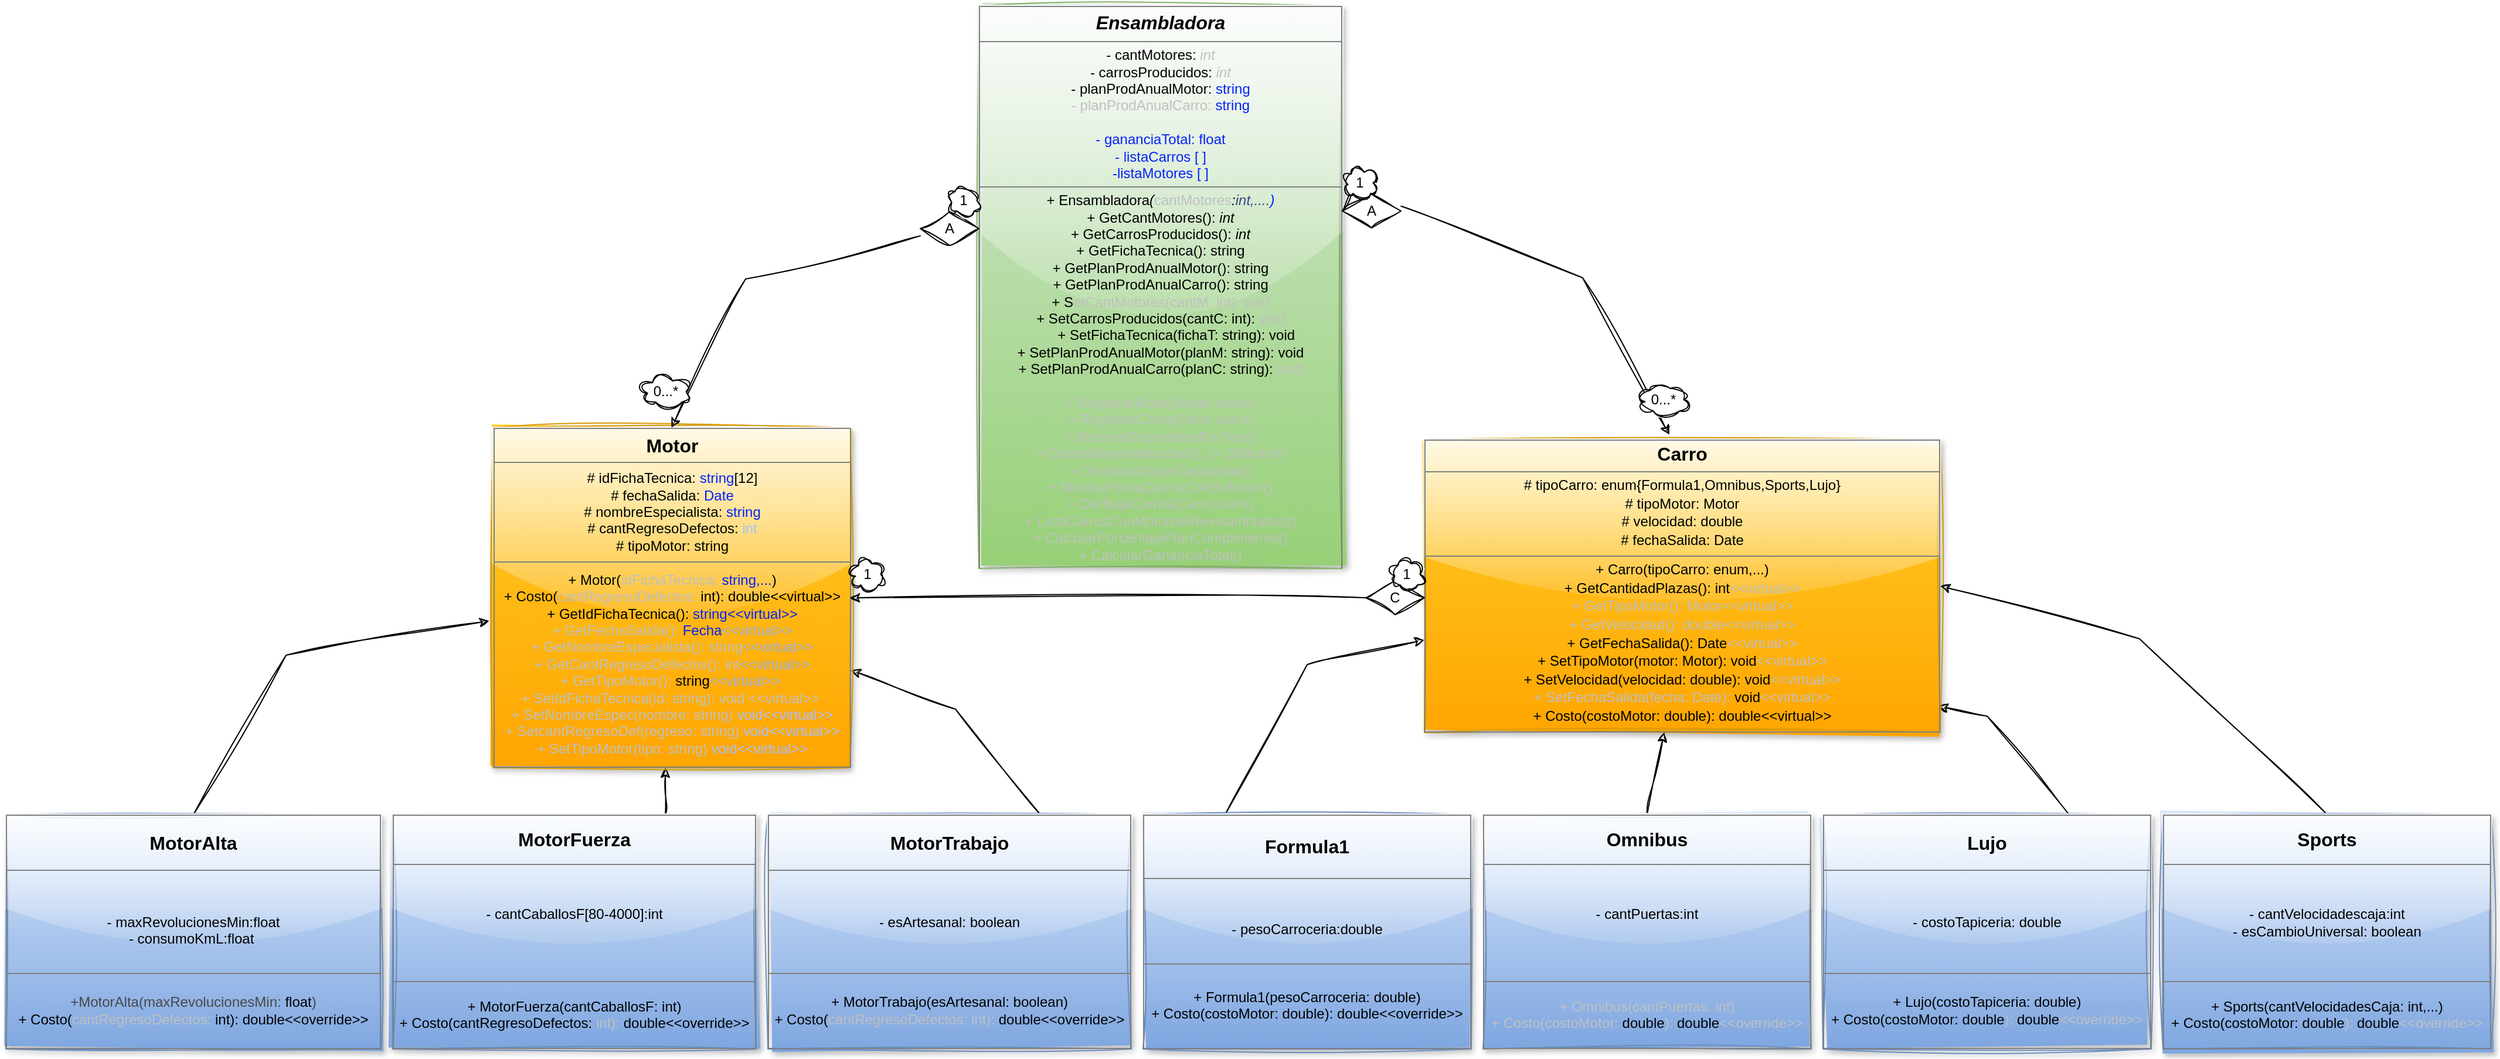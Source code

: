 <mxfile>
    <diagram id="loKGn3BAjzysxVO12f3Z" name="Page-1">
        <mxGraphModel dx="2218" dy="1161" grid="0" gridSize="10" guides="1" tooltips="1" connect="1" arrows="1" fold="1" page="0" pageScale="1" pageWidth="850" pageHeight="1100" background="none" math="0" shadow="0">
            <root>
                <mxCell id="0"/>
                <mxCell id="1" parent="0"/>
                <mxCell id="2" value="&lt;table border=&quot;1&quot; width=&quot;100%&quot; height=&quot;100%&quot; cellpadding=&quot;4&quot; style=&quot;width:100%;height:100%;border-collapse:collapse;&quot;&gt;&lt;tbody&gt;&lt;tr&gt;&lt;th style=&quot;line-height: 160%;&quot; align=&quot;center&quot;&gt;&lt;i style=&quot;&quot;&gt;&lt;font style=&quot;font-size: 16px;&quot;&gt;Ensambladora&lt;/font&gt;&lt;/i&gt;&lt;/th&gt;&lt;/tr&gt;&lt;tr&gt;&lt;td align=&quot;center&quot;&gt;- cantMotores:&amp;nbsp;&lt;i&gt;&lt;font style=&quot;color: light-dark(rgb(192, 192, 192), rgb(167, 191, 255));&quot;&gt;int&lt;/font&gt;&lt;/i&gt;&lt;br&gt;- carrosProducidos:&amp;nbsp;&lt;i&gt;&lt;font style=&quot;color: light-dark(rgb(192, 192, 192), rgb(167, 191, 255));&quot;&gt;int&lt;/font&gt;&lt;/i&gt;&lt;br&gt;- planProdAnualMotor:&amp;nbsp;&lt;span style=&quot;color: rgb(6, 34, 255);&quot;&gt;string&lt;/span&gt;&lt;br&gt;&lt;font style=&quot;color: light-dark(rgb(192, 192, 192), rgb(255, 255, 255));&quot;&gt;- &lt;/font&gt;&lt;font style=&quot;color: light-dark(rgb(192, 192, 192), rgb(192, 192, 192));&quot;&gt;planProdAnualCarro&lt;/font&gt;&lt;font style=&quot;color: light-dark(rgb(192, 192, 192), rgb(192, 192, 192));&quot;&gt;:&amp;nbsp;&lt;/font&gt;&lt;span style=&quot;color: rgb(6, 34, 255);&quot;&gt;string&lt;br&gt;&lt;br&gt;- &lt;/span&gt;&lt;span style=&quot;color: rgb(6, 34, 255);&quot;&gt;&lt;font style=&quot;color: light-dark(rgb(6, 34, 255), rgb(192, 192, 192));&quot;&gt;gananciaTotal&lt;/font&gt;&lt;/span&gt;&lt;span style=&quot;color: rgb(6, 34, 255);&quot;&gt;: float&lt;br&gt;- &lt;/span&gt;&lt;span style=&quot;color: rgb(6, 34, 255);&quot;&gt;&lt;font style=&quot;color: light-dark(rgb(6, 34, 255), rgb(192, 192, 192));&quot;&gt;listaCarros &lt;/font&gt;&lt;/span&gt;&lt;span style=&quot;color: rgb(6, 34, 255);&quot;&gt;[ ]&lt;br&gt;-&lt;/span&gt;&lt;span style=&quot;color: rgb(6, 34, 255);&quot;&gt;&lt;font style=&quot;color: light-dark(rgb(6, 34, 255), rgb(192, 192, 192));&quot;&gt;listaMotores &lt;/font&gt;&lt;/span&gt;&lt;span style=&quot;color: rgb(6, 34, 255);&quot;&gt;[ ]&lt;/span&gt;&lt;/td&gt;&lt;/tr&gt;&lt;tr&gt;&lt;td align=&quot;center&quot;&gt;+ Ensambladora&lt;i style=&quot;&quot;&gt;(&lt;/i&gt;&lt;font style=&quot;color: light-dark(rgb(192, 192, 192), rgb(192, 192, 192));&quot;&gt;cantMotores&lt;/font&gt;&lt;i style=&quot;&quot;&gt;&lt;font style=&quot;&quot;&gt;&lt;font&gt;:&lt;/font&gt;&lt;span style=&quot;color: rgb(53, 74, 129);&quot;&gt;int,&lt;/span&gt;&lt;span style=&quot;color: rgb(53, 74, 129);&quot;&gt;&lt;font&gt;....&lt;/font&gt;&lt;/span&gt;&lt;/font&gt;&lt;/i&gt;&lt;span style=&quot;color: rgb(167, 191, 255);&quot;&gt;&lt;span style=&quot;color: rgb(167, 191, 255);&quot;&gt;&lt;span style=&quot;color: rgb(6, 34, 255);&quot;&gt;&lt;i style=&quot;&quot;&gt;&lt;font&gt;)&lt;br&gt;&lt;/font&gt;&lt;/i&gt;&lt;/span&gt;&lt;/span&gt;&lt;/span&gt;&lt;font&gt;+ GetCantMotores(): &lt;i&gt;&lt;font style=&quot;color: light-dark(rgb(0, 0, 0), rgb(157, 175, 223));&quot;&gt;int&lt;/font&gt;&lt;/i&gt;&lt;font style=&quot;&quot;&gt;&lt;br&gt;&lt;font style=&quot;&quot;&gt;&lt;font style=&quot;color: light-dark(rgb(0, 0, 0), rgb(192, 192, 192));&quot;&gt;+ GetCarrosProducidos():&lt;/font&gt;&lt;span style=&quot;color: light-dark(rgb(0, 0, 0), rgb(255, 255, 255));&quot;&gt;&amp;nbsp;&lt;/span&gt;&lt;i style=&quot;&quot;&gt;&lt;font style=&quot;color: light-dark(rgb(0, 0, 0), rgb(157, 175, 223));&quot;&gt;int&lt;/font&gt;&lt;/i&gt;&lt;span style=&quot;color: light-dark(rgb(0, 0, 0), rgb(255, 255, 255));&quot;&gt;&lt;br&gt;&lt;/span&gt;&lt;font style=&quot;color: light-dark(rgb(0, 0, 0), rgb(192, 192, 192));&quot;&gt;+ GetFichaTecnica(): &lt;/font&gt;&lt;font style=&quot;color: light-dark(rgb(0, 0, 0), rgb(157, 175, 223));&quot;&gt;string&lt;/font&gt;&lt;br&gt;&lt;font style=&quot;color: light-dark(rgb(0, 0, 0), rgb(192, 192, 192));&quot;&gt;+ GetPlanProdAnualMotor():&lt;/font&gt;&lt;span style=&quot;color: light-dark(rgb(0, 0, 0), rgb(255, 255, 255));&quot;&gt; &lt;/span&gt;&lt;font style=&quot;color: light-dark(rgb(0, 0, 0), rgb(157, 175, 223));&quot;&gt;string&lt;/font&gt;&lt;br&gt;&lt;font style=&quot;color: light-dark(rgb(0, 0, 0), rgb(192, 192, 192));&quot;&gt;+&amp;nbsp;GetPlanProdAnualCarro():&lt;/font&gt;&lt;span style=&quot;color: light-dark(rgb(0, 0, 0), rgb(255, 255, 255));&quot;&gt; &lt;/span&gt;&lt;font style=&quot;color: light-dark(rgb(0, 0, 0), rgb(157, 175, 223));&quot;&gt;string&lt;/font&gt;&lt;br&gt;&lt;/font&gt;&lt;/font&gt;&lt;/font&gt;&lt;font&gt;&lt;font style=&quot;&quot;&gt;+ &lt;/font&gt;&lt;font style=&quot;&quot;&gt;&lt;font style=&quot;&quot;&gt;S&lt;font style=&quot;color: light-dark(rgb(192, 192, 192), rgb(192, 192, 192));&quot;&gt;etCantMotores(cantM: &lt;/font&gt;&lt;font style=&quot;color: light-dark(rgb(192, 192, 192), rgb(167, 191, 255));&quot;&gt;int&lt;/font&gt;&lt;font style=&quot;color: light-dark(rgb(192, 192, 192), rgb(192, 192, 192));&quot;&gt;): &lt;/font&gt;&lt;font style=&quot;color: light-dark(rgb(192, 192, 192), rgb(157, 175, 223));&quot;&gt;void&lt;/font&gt;&lt;br&gt;&lt;font style=&quot;color: light-dark(rgb(0, 0, 0), rgb(192, 192, 192));&quot;&gt;+ S&lt;/font&gt;&lt;font style=&quot;&quot;&gt;&lt;font style=&quot;color: light-dark(rgb(0, 0, 0), rgb(192, 192, 192));&quot;&gt;etCarrosProducidos(cantC: &lt;/font&gt;&lt;font style=&quot;color: light-dark(rgb(0, 0, 0), rgb(167, 191, 255));&quot;&gt;int&lt;/font&gt;&lt;font style=&quot;color: light-dark(rgb(0, 0, 0), rgb(192, 192, 192));&quot;&gt;):&lt;/font&gt;&lt;font style=&quot;color: light-dark(rgb(192, 192, 192), rgb(157, 175, 223));&quot;&gt; void&lt;/font&gt;&lt;/font&gt;&lt;br&gt;&lt;span style=&quot;color: rgb(192, 192, 192);&quot;&gt;&amp;nbsp; &amp;nbsp; &amp;nbsp; &amp;nbsp;&lt;/span&gt;&lt;font style=&quot;&quot;&gt;&lt;span style=&quot;color: light-dark(rgb(0, 0, 0), rgb(192, 192, 192));&quot;&gt; &lt;/span&gt;&lt;font style=&quot;&quot;&gt;&lt;font style=&quot;color: light-dark(rgb(0, 0, 0), rgb(192, 192, 192));&quot;&gt;+ S&lt;/font&gt;&lt;font style=&quot;color: light-dark(rgb(0, 0, 0), rgb(192, 192, 192));&quot;&gt;etFichaTecnica(fichaT: &lt;/font&gt;&lt;font style=&quot;color: light-dark(rgb(0, 0, 0), rgb(167, 191, 255));&quot;&gt;string&lt;/font&gt;&lt;font style=&quot;color: light-dark(rgb(0, 0, 0), rgb(192, 192, 192));&quot;&gt;):&lt;/font&gt;&lt;/font&gt;&lt;font style=&quot;color: light-dark(rgb(0, 0, 0), rgb(157, 175, 223));&quot;&gt; void&lt;/font&gt;&lt;br&gt;&lt;span style=&quot;color: light-dark(rgb(0, 0, 0), rgb(192, 192, 192));&quot;&gt;+ S&lt;/span&gt;&lt;span style=&quot;color: light-dark(rgb(0, 0, 0), rgb(192, 192, 192));&quot;&gt;etPlanProdAnualMotor(planM: &lt;/span&gt;&lt;font style=&quot;color: light-dark(rgb(0, 0, 0), rgb(167, 191, 255));&quot;&gt;string&lt;/font&gt;&lt;span style=&quot;color: light-dark(rgb(0, 0, 0), rgb(192, 192, 192));&quot;&gt;): &lt;/span&gt;&lt;font style=&quot;color: light-dark(rgb(0, 0, 0), rgb(157, 175, 223));&quot;&gt;void&lt;/font&gt;&lt;br&gt;&lt;font style=&quot;color: light-dark(rgb(0, 0, 0), rgb(192, 192, 192));&quot;&gt;+ S&lt;/font&gt;&lt;/font&gt;&lt;/font&gt;&lt;font style=&quot;&quot;&gt;&lt;font style=&quot;color: light-dark(rgb(0, 0, 0), rgb(192, 192, 192));&quot;&gt;etPlanProdAnualCarro(planC: &lt;/font&gt;&lt;font style=&quot;color: light-dark(rgb(0, 0, 0), rgb(167, 191, 255));&quot;&gt;string&lt;/font&gt;&lt;font style=&quot;color: light-dark(rgb(0, 0, 0), rgb(192, 192, 192));&quot;&gt;):&lt;/font&gt;&lt;font style=&quot;color: light-dark(rgb(192, 192, 192), rgb(157, 175, 223));&quot;&gt; void&lt;br&gt;&lt;/font&gt;&lt;/font&gt;&lt;/font&gt;&lt;/font&gt;&lt;font style=&quot;color: light-dark(rgb(192, 192, 192), rgb(192, 192, 192));&quot;&gt;&lt;br&gt;+ RegistrarMotor(&lt;/font&gt;&lt;font style=&quot;color: light-dark(rgb(192, 192, 192), rgb(167, 191, 255));&quot;&gt;Motor &lt;/font&gt;&lt;font style=&quot;color: light-dark(rgb(192, 192, 192), rgb(192, 192, 192));&quot;&gt;motor)&lt;br&gt;+ RegistrarCarro(&lt;/font&gt;&lt;font style=&quot;color: light-dark(rgb(192, 192, 192), rgb(167, 191, 255));&quot;&gt;Carro &lt;/font&gt;&lt;font style=&quot;color: light-dark(rgb(192, 192, 192), rgb(192, 192, 192));&quot;&gt;carro)&lt;br&gt;+ MotoresDisponiblesPorTipo()&lt;br&gt;+ CarrosMayorVelocidad(); (&amp;gt; 150Km/h)&lt;br&gt;+ OmnibusMayorCapacidad()&lt;br&gt;+ MostrarFichaCarrosConSuMotor()&lt;br&gt;+ DarBajaCarros(&lt;/font&gt;&lt;font style=&quot;color: light-dark(rgb(192, 192, 192), rgb(167, 191, 255));&quot;&gt;Carro &lt;/font&gt;&lt;font style=&quot;color: light-dark(rgb(192, 192, 192), rgb(192, 192, 192));&quot;&gt;carro)&lt;br&gt;+ ListaCarrosConMotoresReensamblados()&lt;br&gt;+ CalcularPorcentajePlanCumplimiento()&lt;br&gt;+ CalcularGananciaTotal()&lt;br&gt;+&lt;/font&gt;&lt;/td&gt;&lt;/tr&gt;&lt;/tbody&gt;&lt;/table&gt;" style="text;html=1;whiteSpace=wrap;overflow=fill;rounded=0;arcSize=2;shadow=1;glass=1;fillColor=#d5e8d4;strokeColor=#82b366;gradientColor=#97d077;textShadow=0;labelBackgroundColor=none;labelBorderColor=none;sketch=1;curveFitting=1;jiggle=2;" parent="1" vertex="1">
                    <mxGeometry x="690" y="-130" width="310" height="480" as="geometry"/>
                </mxCell>
                <mxCell id="12" style="edgeStyle=none;rounded=0;html=1;exitX=0.5;exitY=0;exitDx=0;exitDy=0;sketch=1;curveFitting=1;jiggle=2;entryX=-0.01;entryY=0.568;entryDx=0;entryDy=0;entryPerimeter=0;" parent="1" source="6" target="18" edge="1">
                    <mxGeometry relative="1" as="geometry">
                        <mxPoint x="320" y="470" as="sourcePoint"/>
                        <Array as="points">
                            <mxPoint x="99" y="424"/>
                        </Array>
                        <mxPoint x="270" y="357" as="targetPoint"/>
                    </mxGeometry>
                </mxCell>
                <mxCell id="13" value="" style="edgeStyle=none;rounded=0;html=1;sketch=1;curveFitting=1;jiggle=2;exitX=0.75;exitY=0;exitDx=0;exitDy=0;entryX=0.483;entryY=1;entryDx=0;entryDy=0;entryPerimeter=0;" parent="1" source="10" target="18" edge="1">
                    <mxGeometry relative="1" as="geometry">
                        <mxPoint x="433" y="520" as="sourcePoint"/>
                        <mxPoint x="417" y="528" as="targetPoint"/>
                    </mxGeometry>
                </mxCell>
                <mxCell id="15" style="edgeStyle=none;rounded=0;html=1;exitX=0.75;exitY=0;exitDx=0;exitDy=0;sketch=1;curveFitting=1;jiggle=2;entryX=1.003;entryY=0.713;entryDx=0;entryDy=0;entryPerimeter=0;" parent="1" source="11" target="18" edge="1">
                    <mxGeometry relative="1" as="geometry">
                        <mxPoint x="540" y="470" as="sourcePoint"/>
                        <mxPoint x="670" y="560" as="targetPoint"/>
                        <Array as="points">
                            <mxPoint x="670" y="470"/>
                        </Array>
                    </mxGeometry>
                </mxCell>
                <mxCell id="6" value="&lt;table border=&quot;1&quot; width=&quot;100%&quot; height=&quot;100%&quot; cellpadding=&quot;4&quot; style=&quot;width:100%;height:100%;border-collapse:collapse;&quot;&gt;&lt;tbody&gt;&lt;tr&gt;&lt;th align=&quot;center&quot;&gt;&lt;font style=&quot;font-size: 16px;&quot;&gt;MotorAlta&lt;/font&gt;&lt;/th&gt;&lt;/tr&gt;&lt;tr&gt;&lt;td align=&quot;center&quot;&gt;&lt;br&gt;- maxRevolucionesMin:&lt;font style=&quot;color: light-dark(rgb(0, 0, 0), rgb(167, 191, 255));&quot;&gt;float&lt;/font&gt;&lt;br&gt;- consumoKmL:&lt;font style=&quot;color: light-dark(rgb(0, 0, 0), rgb(167, 191, 255));&quot;&gt;float&amp;nbsp;&lt;/font&gt;&lt;/td&gt;&lt;/tr&gt;&lt;tr&gt;&lt;td align=&quot;center&quot;&gt;&lt;font color=&quot;#484848&quot;&gt;+MotorAlta(maxRevolucionesMin: &lt;/font&gt;&lt;font style=&quot;color: light-dark(rgb(0, 0, 0), rgb(167, 191, 255));&quot;&gt;float&lt;/font&gt;&lt;font color=&quot;#484848&quot;&gt;)&lt;br&gt;&lt;/font&gt;&lt;span&gt;&lt;font style=&quot;color: light-dark(rgb(0, 0, 0), rgb(192, 192, 192));&quot;&gt;+ Costo(&lt;/font&gt;&lt;/span&gt;&lt;font style=&quot;&quot;&gt;&lt;font style=&quot;&quot;&gt;&lt;span&gt;&lt;font style=&quot;color: light-dark(rgb(192, 192, 192), rgb(192, 192, 192));&quot;&gt;cantRegresoDefectos:&lt;/font&gt;&lt;/span&gt;&lt;span style=&quot;color: rgb(192, 192, 192);&quot;&gt;&amp;nbsp;&lt;/span&gt;&lt;/font&gt;&lt;font style=&quot;color: light-dark(rgb(0, 0, 0), rgb(167, 191, 255));&quot;&gt;&lt;span&gt;&lt;font style=&quot;&quot;&gt;in&lt;/font&gt;&lt;/span&gt;&lt;font style=&quot;&quot;&gt;t&lt;/font&gt;&lt;/font&gt;):&lt;/font&gt;&lt;font style=&quot;color: light-dark(rgb(0, 0, 0), rgb(167, 191, 255));&quot;&gt;&amp;nbsp;double&amp;lt;&amp;lt;override&amp;gt;&amp;gt;&lt;/font&gt;&lt;font color=&quot;#484848&quot;&gt;&lt;/font&gt;&lt;/td&gt;&lt;/tr&gt;&lt;/tbody&gt;&lt;/table&gt;" style="text;html=1;whiteSpace=wrap;overflow=fill;rounded=0;arcSize=0;shadow=1;glass=1;sketch=1;curveFitting=1;jiggle=2;fillColor=#dae8fc;gradientColor=#7ea6e0;strokeColor=#6c8ebf;" parent="1" vertex="1">
                    <mxGeometry x="-140" y="560" width="320" height="200" as="geometry"/>
                </mxCell>
                <mxCell id="10" value="&lt;table border=&quot;1&quot; width=&quot;100%&quot; height=&quot;100%&quot; cellpadding=&quot;4&quot; style=&quot;width:100%;height:100%;border-collapse:collapse;&quot;&gt;&lt;tbody&gt;&lt;tr&gt;&lt;th align=&quot;center&quot;&gt;&lt;font style=&quot;font-size: 16px;&quot;&gt;MotorFuerza&lt;/font&gt;&lt;/th&gt;&lt;/tr&gt;&lt;tr&gt;&lt;td align=&quot;center&quot;&gt;&lt;br&gt;- cantCaballosF[80-4000]:&lt;font style=&quot;color: light-dark(rgb(0, 0, 0), rgb(167, 191, 255));&quot;&gt;int&lt;/font&gt;&lt;br&gt;&lt;br&gt;&lt;br&gt;&lt;/td&gt;&lt;/tr&gt;&lt;tr&gt;&lt;td align=&quot;center&quot;&gt;+ MotorFuerza(cantCaballosF: int)&lt;br&gt;&lt;font&gt;&lt;span&gt;&lt;font style=&quot;color: light-dark(rgb(0, 0, 0), rgb(192, 192, 192));&quot;&gt;+ &lt;/font&gt;&lt;/span&gt;&lt;font style=&quot;&quot;&gt;&lt;span&gt;&lt;font style=&quot;color: light-dark(rgb(0, 0, 0), rgb(192, 192, 192));&quot;&gt;Costo(&lt;/font&gt;&lt;/span&gt;&lt;font&gt;&lt;span&gt;&lt;font style=&quot;color: light-dark(rgb(0, 0, 0), rgb(192, 192, 192));&quot;&gt;cantRegresoDefectos:&lt;/font&gt;&lt;/span&gt;&lt;span style=&quot;color: rgb(192, 192, 192);&quot;&gt;&amp;nbsp;&lt;/span&gt;&lt;span style=&quot;color: rgb(192, 192, 192);&quot;&gt;&lt;font style=&quot;color: light-dark(rgb(192, 192, 192), rgb(167, 191, 255));&quot;&gt;in&lt;/font&gt;&lt;/span&gt;&lt;font style=&quot;color: light-dark(rgb(192, 192, 192), rgb(167, 191, 255));&quot;&gt;&lt;font style=&quot;color: light-dark(rgb(192, 192, 192), rgb(167, 191, 255));&quot;&gt;t&lt;/font&gt;):&lt;/font&gt;&lt;/font&gt;&lt;/font&gt;&lt;/font&gt;&lt;span style=&quot;color: rgb(192, 192, 192);&quot;&gt;&amp;nbsp;&lt;/span&gt;&lt;font style=&quot;color: light-dark(rgb(0, 0, 0), rgb(167, 191, 255));&quot;&gt;double&amp;lt;&amp;lt;override&amp;gt;&amp;gt;&lt;/font&gt;&lt;/td&gt;&lt;/tr&gt;&lt;/tbody&gt;&lt;/table&gt;" style="text;html=1;whiteSpace=wrap;overflow=fill;rounded=0;arcSize=0;glass=1;shadow=1;sketch=1;curveFitting=1;jiggle=2;fillColor=#dae8fc;gradientColor=#7ea6e0;strokeColor=#6c8ebf;" parent="1" vertex="1">
                    <mxGeometry x="190" y="560" width="310" height="200" as="geometry"/>
                </mxCell>
                <mxCell id="11" value="&lt;table border=&quot;1&quot; width=&quot;100%&quot; height=&quot;100%&quot; cellpadding=&quot;4&quot; style=&quot;width:100%;height:100%;border-collapse:collapse;&quot;&gt;&lt;tbody&gt;&lt;tr&gt;&lt;th align=&quot;center&quot;&gt;&lt;font style=&quot;font-size: 16px;&quot;&gt;MotorTrabajo&lt;/font&gt;&lt;/th&gt;&lt;/tr&gt;&lt;tr&gt;&lt;td align=&quot;center&quot;&gt;&lt;br&gt;- esArtesanal: &lt;font style=&quot;color: light-dark(rgb(0, 0, 0), rgb(167, 191, 255));&quot;&gt;boolean&lt;/font&gt;&lt;br&gt;&lt;br&gt;&lt;/td&gt;&lt;/tr&gt;&lt;tr&gt;&lt;td align=&quot;center&quot;&gt;+ MotorTrabajo(esArtesanal: &lt;font style=&quot;color: light-dark(rgb(0, 0, 0), rgb(167, 191, 255));&quot;&gt;boolean&lt;/font&gt;)&lt;br&gt;&lt;font&gt;&lt;span&gt;&lt;font style=&quot;color: light-dark(rgb(0, 0, 0), rgb(192, 192, 192));&quot;&gt;+ Costo(&lt;/font&gt;&lt;/span&gt;&lt;font&gt;&lt;font style=&quot;&quot;&gt;&lt;span&gt;&lt;font style=&quot;color: light-dark(rgb(192, 192, 192), rgb(192, 192, 192));&quot;&gt;cantRegresoDefectos:&lt;/font&gt;&lt;/span&gt;&lt;span style=&quot;color: rgb(192, 192, 192);&quot;&gt;&amp;nbsp;&lt;/span&gt;&lt;/font&gt;&lt;span style=&quot;color: rgb(192, 192, 192);&quot;&gt;&lt;font style=&quot;color: light-dark(rgb(192, 192, 192), rgb(167, 191, 255));&quot;&gt;in&lt;/font&gt;&lt;/span&gt;&lt;font style=&quot;color: light-dark(rgb(192, 192, 192), rgb(167, 191, 255));&quot;&gt;&lt;font style=&quot;color: light-dark(rgb(192, 192, 192), rgb(167, 191, 255));&quot;&gt;t&lt;/font&gt;):&lt;/font&gt;&lt;/font&gt;&lt;/font&gt;&lt;span style=&quot;color: rgb(192, 192, 192);&quot;&gt;&amp;nbsp;&lt;/span&gt;&lt;font style=&quot;color: light-dark(rgb(0, 0, 0), rgb(167, 191, 255));&quot;&gt;double&amp;lt;&amp;lt;override&amp;gt;&amp;gt;&lt;/font&gt;&lt;/td&gt;&lt;/tr&gt;&lt;/tbody&gt;&lt;/table&gt;" style="text;html=1;whiteSpace=wrap;overflow=fill;rounded=0;arcSize=0;shadow=1;glass=1;sketch=1;curveFitting=1;jiggle=2;fillColor=#dae8fc;gradientColor=#7ea6e0;strokeColor=#6c8ebf;" parent="1" vertex="1">
                    <mxGeometry x="510" y="560" width="310" height="200" as="geometry"/>
                </mxCell>
                <mxCell id="18" value="&lt;table border=&quot;1&quot; width=&quot;100%&quot; height=&quot;100%&quot; cellpadding=&quot;4&quot; style=&quot;width:100%;height:100%;border-collapse:collapse;&quot;&gt;&lt;tbody&gt;&lt;tr&gt;&lt;th align=&quot;center&quot;&gt;&lt;font style=&quot;font-size: 16px;&quot;&gt;Motor&lt;/font&gt;&lt;/th&gt;&lt;/tr&gt;&lt;tr&gt;&lt;td align=&quot;center&quot;&gt;# idFichaTecnica:&amp;nbsp;&lt;span style=&quot;color: rgb(6, 34, 255);&quot;&gt;string&lt;/span&gt;[12]&lt;br&gt;# fechaSalida:&amp;nbsp;&lt;span style=&quot;color: rgb(6, 34, 255);&quot;&gt;Date&lt;/span&gt;&lt;br&gt;# nombreEspecialista:&amp;nbsp;&lt;span style=&quot;color: rgb(6, 34, 255);&quot;&gt;string&lt;/span&gt;&lt;br&gt;# cantRegresoDefectos:&amp;nbsp;&lt;span&gt;&lt;font style=&quot;color: light-dark(rgb(167, 191, 255), rgb(167, 191, 255));&quot;&gt;int&lt;br&gt;&lt;/font&gt;&lt;/span&gt;# tipoMotor: &lt;font style=&quot;color: light-dark(rgb(0, 0, 0), rgb(157, 175, 223));&quot;&gt;string&lt;/font&gt;&lt;/td&gt;&lt;/tr&gt;&lt;tr&gt;&lt;td align=&quot;center&quot;&gt;+ Motor(&lt;span style=&quot;color: rgb(192, 192, 192);&quot;&gt;&lt;font style=&quot;color: light-dark(rgb(192, 192, 192), rgb(192, 192, 192));&quot;&gt;idFichaTecnica:&lt;/font&gt;&lt;/span&gt;&lt;span style=&quot;color: rgb(192, 192, 192);&quot;&gt;&amp;nbsp;&lt;/span&gt;&lt;span style=&quot;color: rgb(6, 34, 255);&quot;&gt;&lt;font style=&quot;color: light-dark(rgb(6, 34, 255), rgb(157, 175, 223));&quot;&gt;string&lt;/font&gt;,...&lt;/span&gt;)&lt;br&gt;+ Costo(&lt;font style=&quot;&quot;&gt;&lt;font&gt;&lt;span style=&quot;color: rgb(192, 192, 192);&quot;&gt;&lt;font style=&quot;color: light-dark(rgb(192, 192, 192), rgb(192, 192, 192));&quot;&gt;cantRegresoDefectos:&lt;/font&gt;&lt;/span&gt;&lt;span style=&quot;color: rgb(192, 192, 192);&quot;&gt;&amp;nbsp;&lt;/span&gt;&lt;span style=&quot;color: rgb(192, 192, 192);&quot;&gt;&lt;font style=&quot;color: light-dark(rgb(0, 0, 0), rgb(157, 175, 223));&quot;&gt;in&lt;/font&gt;&lt;/span&gt;&lt;/font&gt;&lt;span&gt;&lt;font style=&quot;color: light-dark(rgb(0, 0, 0), rgb(157, 175, 223));&quot;&gt;t&lt;/font&gt;&lt;/span&gt;&lt;font style=&quot;color: light-dark(rgb(0, 0, 0), rgb(192, 192, 192));&quot;&gt;):&lt;/font&gt;&lt;/font&gt; &lt;font style=&quot;color: light-dark(rgb(0, 0, 0), rgb(157, 175, 223));&quot;&gt;double&amp;lt;&amp;lt;virtual&amp;gt;&amp;gt;&lt;br&gt;&lt;/font&gt;+ GetIdFichaTecnica(): &lt;font&gt;&lt;font style=&quot;color: light-dark(rgb(6, 34, 255), rgb(157, 175, 223));&quot;&gt;string&amp;lt;&amp;lt;virtual&amp;gt;&amp;gt;&lt;/font&gt;&lt;br&gt;&lt;span style=&quot;color: rgb(192, 192, 192);&quot;&gt;&lt;font style=&quot;color: light-dark(rgb(192, 192, 192), rgb(192, 192, 192));&quot;&gt;+ GetFechaSalida():&lt;/font&gt;&lt;/span&gt;&lt;span style=&quot;color: rgb(192, 192, 192);&quot;&gt;&amp;nbsp;&lt;/span&gt;&lt;span&gt;&lt;font style=&quot;color: light-dark(rgb(6, 34, 255), rgb(157, 175, 223));&quot;&gt;Fecha&lt;/font&gt;&lt;span&gt;&lt;font style=&quot;color: light-dark(rgb(157, 175, 223), rgb(167, 191, 255));&quot;&gt;&amp;lt;&amp;lt;virtual&amp;gt;&amp;gt;&lt;/font&gt;&lt;/span&gt;&lt;br&gt;&lt;span style=&quot;color: rgb(192, 192, 192);&quot;&gt;&lt;font style=&quot;color: light-dark(rgb(192, 192, 192), rgb(192, 192, 192));&quot;&gt;+ GetNombreEspecialista():&lt;/font&gt;&lt;/span&gt;&lt;span style=&quot;color: rgb(192, 192, 192);&quot;&gt;&amp;nbsp;&lt;/span&gt;&lt;font style=&quot;color: light-dark(rgb(192, 192, 192), rgb(157, 175, 223));&quot;&gt;string&lt;/font&gt;&lt;span&gt;&lt;font style=&quot;color: light-dark(rgb(157, 175, 223), rgb(167, 191, 255));&quot;&gt;&amp;lt;&amp;lt;virtual&amp;gt;&amp;gt;&lt;/font&gt;&lt;/span&gt;&lt;br&gt;&lt;span style=&quot;color: rgb(192, 192, 192);&quot;&gt;&lt;font style=&quot;color: light-dark(rgb(192, 192, 192), rgb(192, 192, 192));&quot;&gt;+ GetCantRegresoDefectos():&lt;/font&gt;&lt;/span&gt;&lt;span style=&quot;color: rgb(192, 192, 192);&quot;&gt;&amp;nbsp;&lt;/span&gt;&lt;font style=&quot;color: light-dark(rgb(192, 192, 192), rgb(157, 175, 223));&quot;&gt;int&lt;/font&gt;&lt;span&gt;&lt;font style=&quot;color: light-dark(rgb(157, 175, 223), rgb(167, 191, 255));&quot;&gt;&amp;lt;&amp;lt;virtual&amp;gt;&amp;gt;&lt;/font&gt;&lt;/span&gt;&lt;span style=&quot;color: rgb(192, 192, 192);&quot;&gt;&lt;br&gt;&lt;/span&gt;&lt;span style=&quot;color: rgb(192, 192, 192);&quot;&gt;&lt;font style=&quot;color: light-dark(rgb(192, 192, 192), rgb(192, 192, 192));&quot;&gt;+ GetTipoMotor():&lt;/font&gt;&lt;/span&gt;&lt;span style=&quot;color: rgb(192, 192, 192);&quot;&gt;&amp;nbsp;&lt;/span&gt;&lt;font style=&quot;color: light-dark(rgb(0, 0, 0), rgb(157, 175, 223));&quot;&gt;string&lt;/font&gt;&lt;/span&gt;&lt;/font&gt;&lt;font style=&quot;color: light-dark(rgb(157, 175, 223), rgb(167, 191, 255));&quot;&gt;&amp;lt;&amp;lt;virtual&amp;gt;&amp;gt;&amp;nbsp;&lt;br&gt;&lt;/font&gt;&lt;span style=&quot;color: rgb(192, 192, 192);&quot;&gt;&lt;font style=&quot;color: light-dark(rgb(192, 192, 192), rgb(192, 192, 192));&quot;&gt;+ SetIdFichaTecnica(id:&lt;/font&gt;&lt;/span&gt;&lt;span style=&quot;color: rgb(192, 192, 192);&quot;&gt; &lt;/span&gt;&lt;font style=&quot;color: light-dark(rgb(192, 192, 192), rgb(167, 191, 255));&quot;&gt;string&lt;/font&gt;&lt;span style=&quot;color: rgb(192, 192, 192);&quot;&gt;&lt;font style=&quot;color: light-dark(rgb(192, 192, 192), rgb(192, 192, 192));&quot;&gt;):&lt;/font&gt;&lt;/span&gt;&lt;span style=&quot;color: rgb(192, 192, 192);&quot;&gt; &lt;/span&gt;&lt;font style=&quot;color: light-dark(rgb(192, 192, 192), rgb(167, 191, 255));&quot;&gt;void &amp;lt;&amp;lt;virtual&amp;gt;&amp;gt;&lt;/font&gt;&lt;font style=&quot;color: light-dark(rgb(192, 192, 192), rgb(192, 192, 192));&quot;&gt;&amp;nbsp;&lt;/font&gt;&lt;br&gt;&lt;span&gt;&lt;font style=&quot;color: light-dark(rgb(192, 192, 192), rgb(192, 192, 192));&quot;&gt;+ SetNombreEspec(nombre: &lt;/font&gt;&lt;font style=&quot;color: light-dark(rgb(192, 192, 192), rgb(167, 191, 255));&quot;&gt;string&lt;/font&gt;&lt;font style=&quot;color: light-dark(rgb(192, 192, 192), rgb(192, 192, 192));&quot;&gt;)&amp;nbsp;&lt;/font&gt;&lt;span&gt;&lt;font style=&quot;color: light-dark(rgb(167, 191, 255), rgb(167, 191, 255));&quot;&gt;void&amp;lt;&amp;lt;virtual&amp;gt;&amp;gt;&lt;/font&gt;&lt;/span&gt;&lt;br&gt;&lt;/span&gt;&lt;font style=&quot;color: light-dark(rgb(192, 192, 192), rgb(192, 192, 192));&quot;&gt;+ SetcantRegresoDef(regreso: &lt;/font&gt;&lt;font style=&quot;color: light-dark(rgb(192, 192, 192), rgb(167, 191, 255));&quot;&gt;string&lt;/font&gt;&lt;font style=&quot;color: light-dark(rgb(192, 192, 192), rgb(192, 192, 192));&quot;&gt;)&lt;/font&gt;&lt;font&gt;&lt;font style=&quot;color: light-dark(rgb(0, 0, 0), rgb(167, 191, 255));&quot;&gt;&amp;nbsp;&lt;/font&gt;&lt;span style=&quot;color: rgb(167, 191, 255);&quot;&gt;&lt;font style=&quot;color: light-dark(rgb(167, 191, 255), rgb(167, 191, 255));&quot;&gt;void&amp;lt;&amp;lt;virtual&amp;gt;&amp;gt;&lt;/font&gt;&lt;/span&gt;&lt;/font&gt;&lt;br&gt;&lt;font style=&quot;color: light-dark(rgb(192, 192, 192), rgb(192, 192, 192));&quot;&gt;+ SetTipoMotor(tipo: &lt;/font&gt;&lt;font style=&quot;color: light-dark(rgb(192, 192, 192), rgb(167, 191, 255));&quot;&gt;string&lt;/font&gt;&lt;font style=&quot;color: light-dark(rgb(192, 192, 192), rgb(192, 192, 192));&quot;&gt;)&amp;nbsp;&lt;/font&gt;&lt;span&gt;&lt;font style=&quot;color: light-dark(rgb(167, 191, 255), rgb(167, 191, 255));&quot;&gt;void&amp;lt;&amp;lt;virtual&amp;gt;&amp;gt;&lt;/font&gt;&lt;/span&gt;&lt;/td&gt;&lt;/tr&gt;&lt;/tbody&gt;&lt;/table&gt;" style="text;html=1;strokeColor=#d79b00;fillColor=#ffcd28;overflow=fill;rounded=0;arcSize=0;shadow=1;glass=1;gradientColor=#ffa500;labelBorderColor=none;labelBackgroundColor=none;textShadow=0;whiteSpace=wrap;sketch=1;curveFitting=1;jiggle=2;" parent="1" vertex="1">
                    <mxGeometry x="275.5" y="230" width="304.5" height="290" as="geometry"/>
                </mxCell>
                <mxCell id="24" style="edgeStyle=none;rounded=0;html=1;entryX=1;entryY=0.5;entryDx=0;entryDy=0;sketch=1;curveFitting=1;jiggle=2;" parent="1" source="25" target="18" edge="1">
                    <mxGeometry relative="1" as="geometry"/>
                </mxCell>
                <mxCell id="47" style="edgeStyle=none;rounded=0;html=1;exitX=0.75;exitY=0;exitDx=0;exitDy=0;sketch=1;curveFitting=1;jiggle=2;entryX=0.996;entryY=0.91;entryDx=0;entryDy=0;entryPerimeter=0;" parent="1" source="46" target="23" edge="1">
                    <mxGeometry relative="1" as="geometry">
                        <Array as="points">
                            <mxPoint x="1550" y="476"/>
                        </Array>
                        <mxPoint x="1550" y="459" as="targetPoint"/>
                    </mxGeometry>
                </mxCell>
                <mxCell id="23" value="&lt;table border=&quot;1&quot; width=&quot;100%&quot; height=&quot;100%&quot; cellpadding=&quot;4&quot; style=&quot;width: 100%; height: 100%; border-collapse: collapse; line-height: 130%;&quot;&gt;&lt;tbody&gt;&lt;tr&gt;&lt;th align=&quot;center&quot;&gt;&lt;span style=&quot;font-size: 16px;&quot;&gt;Carro&lt;/span&gt;&lt;/th&gt;&lt;/tr&gt;&lt;tr&gt;&lt;td align=&quot;center&quot;&gt;# tipoCarro:&lt;font style=&quot;color: light-dark(rgb(0, 0, 0), rgb(167, 191, 255));&quot;&gt; enum&lt;/font&gt;&lt;font style=&quot;color: light-dark(rgb(0, 0, 0), rgb(255, 255, 102));&quot;&gt;{Formula1,Omnibus,Sports,Lujo}&lt;br&gt;&lt;/font&gt;# tipoMotor: &lt;font style=&quot;color: light-dark(rgb(0, 0, 0), rgb(167, 191, 255));&quot;&gt;Motor&lt;/font&gt;&lt;br&gt;# velocidad: &lt;font style=&quot;color: light-dark(rgb(0, 0, 0), rgb(167, 191, 255));&quot;&gt;double&lt;/font&gt;&lt;br&gt;# fechaSalida: &lt;font style=&quot;color: light-dark(rgb(0, 0, 0), rgb(167, 191, 255));&quot;&gt;Date&lt;/font&gt;&lt;/td&gt;&lt;/tr&gt;&lt;tr&gt;&lt;td align=&quot;center&quot;&gt;+ Carro(tipoCarro: &lt;font style=&quot;color: light-dark(rgb(0, 0, 0), rgb(167, 191, 255));&quot;&gt;enum&lt;/font&gt;,...)&lt;br&gt;+ GetCantidadPlazas(): &lt;font style=&quot;color: light-dark(rgb(0, 0, 0), rgb(167, 191, 255));&quot;&gt;int&lt;/font&gt;&lt;span&gt;&lt;font style=&quot;color: light-dark(rgb(192, 192, 192), rgb(167, 191, 255));&quot;&gt;&amp;lt;&amp;lt;virtual&amp;gt;&amp;gt;&lt;/font&gt;&lt;/span&gt;&lt;br&gt;&lt;font style=&quot;color: light-dark(rgb(192, 192, 192), rgb(192, 192, 192));&quot;&gt;+ GetTipoMotor(): &lt;/font&gt;&lt;font style=&quot;color: light-dark(rgb(192, 192, 192), rgb(167, 191, 255));&quot;&gt;Motor&lt;/font&gt;&lt;span&gt;&lt;font style=&quot;color: light-dark(rgb(192, 192, 192), rgb(167, 191, 255));&quot;&gt;&amp;lt;&amp;lt;virtual&amp;gt;&amp;gt;&lt;/font&gt;&lt;/span&gt;&lt;br&gt;&lt;font style=&quot;color: light-dark(rgb(192, 192, 192), rgb(192, 192, 192));&quot;&gt;+ GetVelocidad(): &lt;/font&gt;&lt;font style=&quot;color: light-dark(rgb(192, 192, 192), rgb(167, 191, 255));&quot;&gt;double&lt;/font&gt;&lt;span&gt;&lt;font style=&quot;color: light-dark(rgb(192, 192, 192), rgb(167, 191, 255));&quot;&gt;&amp;lt;&amp;lt;virtual&amp;gt;&amp;gt;&lt;/font&gt;&lt;/span&gt;&lt;br&gt;+ GetFechaSalida(): &lt;font style=&quot;color: light-dark(rgb(0, 0, 0), rgb(167, 191, 255));&quot;&gt;Date&lt;/font&gt;&lt;span&gt;&lt;font style=&quot;color: light-dark(rgb(192, 192, 192), rgb(167, 191, 255));&quot;&gt;&amp;lt;&amp;lt;virtual&amp;gt;&amp;gt;&lt;/font&gt;&lt;/span&gt;&lt;br style=&quot;color: rgb(192, 192, 192);&quot;&gt;&lt;font style=&quot;&quot;&gt;&lt;span style=&quot;color: light-dark(rgb(0, 0, 0), rgb(192, 192, 192));&quot;&gt;+ SetTipoMotor(motor: &lt;/span&gt;&lt;font style=&quot;color: light-dark(rgb(0, 0, 0), rgb(167, 191, 255));&quot;&gt;Motor&lt;/font&gt;&lt;span style=&quot;color: light-dark(rgb(0, 0, 0), rgb(192, 192, 192));&quot;&gt;)&lt;/span&gt;&lt;font style=&quot;color: light-dark(rgb(0, 0, 0), rgb(167, 191, 255));&quot;&gt;: void&lt;/font&gt;&lt;/font&gt;&lt;span&gt;&lt;span&gt;&lt;font style=&quot;color: light-dark(rgb(192, 192, 192), rgb(167, 191, 255));&quot;&gt;&amp;lt;&amp;lt;virtual&amp;gt;&amp;gt;&lt;/font&gt;&lt;/span&gt;&lt;br&gt;&lt;/span&gt;&lt;font style=&quot;&quot;&gt;&lt;font style=&quot;&quot;&gt;&lt;span style=&quot;color: light-dark(rgb(0, 0, 0), rgb(192, 192, 192));&quot;&gt;+ SetVelocidad(velocidad: &lt;/span&gt;&lt;font style=&quot;color: light-dark(rgb(0, 0, 0), rgb(167, 191, 255));&quot;&gt;double&lt;/font&gt;&lt;span style=&quot;color: light-dark(rgb(0, 0, 0), rgb(192, 192, 192));&quot;&gt;)&lt;/span&gt;&lt;font style=&quot;color: light-dark(rgb(0, 0, 0), rgb(167, 191, 255));&quot;&gt;: void&lt;/font&gt;&lt;/font&gt;&lt;span&gt;&lt;span&gt;&lt;font style=&quot;color: light-dark(rgb(192, 192, 192), rgb(167, 191, 255));&quot;&gt;&amp;lt;&amp;lt;virtual&amp;gt;&amp;gt;&lt;/font&gt;&lt;/span&gt;&lt;br&gt;&lt;/span&gt;&lt;/font&gt;&lt;font style=&quot;&quot;&gt;&lt;font style=&quot;color: light-dark(rgb(192, 192, 192), rgb(192, 192, 192));&quot;&gt;+ SetFechaSalida(fecha: &lt;/font&gt;&lt;font style=&quot;color: light-dark(rgb(192, 192, 192), rgb(167, 191, 255));&quot;&gt;Date&lt;/font&gt;&lt;font style=&quot;color: light-dark(rgb(192, 192, 192), rgb(192, 192, 192));&quot;&gt;): &lt;/font&gt;&lt;font style=&quot;color: light-dark(rgb(0, 0, 0), rgb(167, 191, 255));&quot;&gt;void&lt;/font&gt;&lt;font style=&quot;&quot;&gt;&lt;span&gt;&lt;font style=&quot;color: light-dark(rgb(192, 192, 192), rgb(167, 191, 255));&quot;&gt;&amp;lt;&amp;lt;virtual&amp;gt;&amp;gt;&lt;/font&gt;&lt;/span&gt;&lt;br&gt;&lt;font style=&quot;color: light-dark(rgb(0, 0, 0), rgb(192, 192, 192));&quot;&gt;+ Costo(costoMotor: double): &lt;/font&gt;&lt;font style=&quot;color: light-dark(rgb(0, 0, 0), rgb(167, 191, 255));&quot;&gt;double&lt;/font&gt;&lt;font style=&quot;color: light-dark(rgb(0, 0, 0), rgb(167, 191, 255));&quot;&gt;&amp;lt;&amp;lt;virtual&amp;gt;&amp;gt;&lt;/font&gt;&lt;/font&gt;&lt;/font&gt;&lt;/td&gt;&lt;/tr&gt;&lt;/tbody&gt;&lt;/table&gt;" style="text;html=1;overflow=fill;rounded=0;arcSize=0;shadow=1;glass=1;labelBorderColor=none;labelBackgroundColor=none;textShadow=0;whiteSpace=wrap;sketch=1;curveFitting=1;jiggle=2;fillColor=#ffcd28;strokeColor=#d79b00;gradientColor=#ffa500;" parent="1" vertex="1">
                    <mxGeometry x="1070" y="240" width="440" height="250" as="geometry"/>
                </mxCell>
                <mxCell id="26" value="" style="edgeStyle=none;rounded=0;html=1;entryX=1;entryY=0.5;entryDx=0;entryDy=0;sketch=1;curveFitting=1;jiggle=2;" parent="1" source="23" target="25" edge="1">
                    <mxGeometry relative="1" as="geometry">
                        <mxPoint x="860" y="375" as="sourcePoint"/>
                        <mxPoint x="580" y="375" as="targetPoint"/>
                    </mxGeometry>
                </mxCell>
                <mxCell id="25" value="C" style="html=1;whiteSpace=wrap;aspect=fixed;shape=isoRectangle;rounded=0;fontColor=light-dark(#000000,#9DAFDF);sketch=1;curveFitting=1;jiggle=2;" parent="1" vertex="1">
                    <mxGeometry x="1020" y="360" width="50" height="30" as="geometry"/>
                </mxCell>
                <mxCell id="27" value="1" style="ellipse;shape=cloud;whiteSpace=wrap;html=1;rounded=0;sketch=1;curveFitting=1;jiggle=2;" parent="1" vertex="1">
                    <mxGeometry x="580" y="340" width="30" height="30" as="geometry"/>
                </mxCell>
                <mxCell id="29" value="1" style="ellipse;shape=cloud;whiteSpace=wrap;html=1;rounded=0;sketch=1;curveFitting=1;jiggle=2;" parent="1" vertex="1">
                    <mxGeometry x="1040" y="340" width="30" height="30" as="geometry"/>
                </mxCell>
                <mxCell id="36" style="edgeStyle=none;rounded=0;html=1;sketch=1;curveFitting=1;jiggle=2;exitX=0.25;exitY=0;exitDx=0;exitDy=0;" parent="1" source="39" target="23" edge="1">
                    <mxGeometry relative="1" as="geometry">
                        <mxPoint x="1076" y="410" as="sourcePoint"/>
                        <Array as="points">
                            <mxPoint x="970" y="432"/>
                        </Array>
                        <mxPoint x="910" y="448" as="targetPoint"/>
                    </mxGeometry>
                </mxCell>
                <mxCell id="37" value="" style="edgeStyle=none;rounded=0;html=1;entryX=0.465;entryY=0.999;entryDx=0;entryDy=0;sketch=1;curveFitting=1;jiggle=2;entryPerimeter=0;exitX=0.5;exitY=0;exitDx=0;exitDy=0;" parent="1" source="40" target="23" edge="1">
                    <mxGeometry relative="1" as="geometry">
                        <mxPoint x="1305" y="538" as="sourcePoint"/>
                        <mxPoint x="1253" y="560" as="targetPoint"/>
                        <Array as="points"/>
                    </mxGeometry>
                </mxCell>
                <mxCell id="38" style="edgeStyle=none;rounded=0;html=1;sketch=1;curveFitting=1;jiggle=2;exitX=0.5;exitY=0;exitDx=0;exitDy=0;entryX=1;entryY=0.5;entryDx=0;entryDy=0;" parent="1" source="41" target="23" edge="1">
                    <mxGeometry relative="1" as="geometry">
                        <mxPoint x="1510" y="410" as="sourcePoint"/>
                        <mxPoint x="1572" y="282" as="targetPoint"/>
                        <Array as="points">
                            <mxPoint x="1680" y="410"/>
                        </Array>
                    </mxGeometry>
                </mxCell>
                <mxCell id="39" value="&lt;table border=&quot;1&quot; width=&quot;100%&quot; height=&quot;100%&quot; cellpadding=&quot;4&quot; style=&quot;width:100%;height:100%;border-collapse:collapse;&quot;&gt;&lt;tbody&gt;&lt;tr&gt;&lt;th align=&quot;center&quot;&gt;&lt;font style=&quot;font-size: 16px;&quot;&gt;Formula1&lt;/font&gt;&lt;/th&gt;&lt;/tr&gt;&lt;tr&gt;&lt;td align=&quot;center&quot;&gt;&lt;br&gt;- pesoCarroceria:&lt;font style=&quot;color: light-dark(rgb(0, 0, 0), rgb(167, 191, 255));&quot;&gt;double&lt;/font&gt;&lt;br&gt;&lt;/td&gt;&lt;/tr&gt;&lt;tr&gt;&lt;td align=&quot;center&quot;&gt;+ Formula1(pesoCarroceria: &lt;font style=&quot;color: light-dark(rgb(0, 0, 0), rgb(167, 191, 255));&quot;&gt;double&lt;/font&gt;)&lt;br&gt;+ Costo(costoMotor: &lt;font style=&quot;color: light-dark(rgb(0, 0, 0), rgb(167, 191, 255));&quot;&gt;double&lt;/font&gt;): &lt;font style=&quot;color: light-dark(rgb(0, 0, 0), rgb(167, 191, 255));&quot;&gt;double&lt;/font&gt;&lt;font&gt;&lt;font style=&quot;color: light-dark(rgb(0, 0, 0), rgb(167, 191, 255));&quot;&gt;&amp;lt;&amp;lt;&lt;/font&gt;&lt;font style=&quot;color: light-dark(rgb(0, 0, 0), rgb(167, 191, 255));&quot;&gt;override&lt;/font&gt;&lt;font style=&quot;color: light-dark(rgb(0, 0, 0), rgb(167, 191, 255));&quot;&gt;&amp;gt;&amp;gt;&lt;/font&gt;&lt;/font&gt;&lt;/td&gt;&lt;/tr&gt;&lt;/tbody&gt;&lt;/table&gt;" style="text;html=1;whiteSpace=wrap;overflow=fill;rounded=0;arcSize=0;shadow=1;glass=1;sketch=1;curveFitting=1;jiggle=2;fillColor=#dae8fc;gradientColor=#7ea6e0;strokeColor=#6c8ebf;" parent="1" vertex="1">
                    <mxGeometry x="830" y="560" width="280" height="200" as="geometry"/>
                </mxCell>
                <mxCell id="40" value="&lt;table border=&quot;1&quot; width=&quot;100%&quot; height=&quot;100%&quot; cellpadding=&quot;4&quot; style=&quot;width:100%;height:100%;border-collapse:collapse;&quot;&gt;&lt;tbody&gt;&lt;tr&gt;&lt;th align=&quot;center&quot;&gt;&lt;font style=&quot;font-size: 16px;&quot;&gt;Omnibus&lt;/font&gt;&lt;/th&gt;&lt;/tr&gt;&lt;tr&gt;&lt;td align=&quot;center&quot;&gt;&lt;br&gt;- cantPuertas:&lt;font style=&quot;color: light-dark(rgb(0, 0, 0), rgb(167, 191, 255));&quot;&gt;int&lt;/font&gt;&lt;br&gt;&lt;br&gt;&lt;br&gt;&lt;/td&gt;&lt;/tr&gt;&lt;tr&gt;&lt;td align=&quot;center&quot;&gt;&lt;span&gt;&lt;font style=&quot;color: light-dark(rgb(192, 192, 192), rgb(192, 192, 192));&quot;&gt;+ Omnibus(cantPuertas: &lt;/font&gt;&lt;font style=&quot;color: light-dark(rgb(192, 192, 192), rgb(167, 191, 255));&quot;&gt;int&lt;/font&gt;&lt;font style=&quot;color: light-dark(rgb(192, 192, 192), rgb(192, 192, 192));&quot;&gt;)&lt;br&gt;+ Costo(costoMotor:&amp;nbsp;&lt;/font&gt;&lt;/span&gt;&lt;font style=&quot;color: light-dark(rgb(0, 0, 0), rgb(167, 191, 255));&quot;&gt;double&lt;/font&gt;&lt;span style=&quot;color: rgb(192, 192, 192);&quot;&gt;&lt;font style=&quot;color: light-dark(rgb(192, 192, 192), rgb(192, 192, 192));&quot;&gt;):&lt;/font&gt;&lt;/span&gt;&lt;span style=&quot;color: rgb(192, 192, 192);&quot;&gt;&amp;nbsp;&lt;/span&gt;&lt;font style=&quot;color: light-dark(rgb(0, 0, 0), rgb(167, 191, 255));&quot;&gt;double&lt;/font&gt;&lt;font style=&quot;color: light-dark(rgb(192, 192, 192), rgb(167, 191, 255));&quot;&gt;&amp;lt;&amp;lt;override&amp;gt;&amp;gt;&lt;/font&gt;&lt;/td&gt;&lt;/tr&gt;&lt;/tbody&gt;&lt;/table&gt;" style="text;html=1;whiteSpace=wrap;overflow=fill;rounded=0;arcSize=0;glass=1;shadow=1;sketch=1;curveFitting=1;jiggle=2;fillColor=#dae8fc;gradientColor=#7ea6e0;strokeColor=#6c8ebf;" parent="1" vertex="1">
                    <mxGeometry x="1120" y="560" width="280" height="200" as="geometry"/>
                </mxCell>
                <mxCell id="41" value="&lt;table border=&quot;1&quot; width=&quot;100%&quot; height=&quot;100%&quot; cellpadding=&quot;4&quot; style=&quot;width:100%;height:100%;border-collapse:collapse;&quot;&gt;&lt;tbody&gt;&lt;tr&gt;&lt;th align=&quot;center&quot;&gt;&lt;font style=&quot;font-size: 16px;&quot;&gt;Sports&lt;/font&gt;&lt;/th&gt;&lt;/tr&gt;&lt;tr&gt;&lt;td align=&quot;center&quot;&gt;&lt;br&gt;- cantVelocidadescaja:i&lt;font style=&quot;color: light-dark(rgb(0, 0, 0), rgb(167, 191, 255));&quot;&gt;nt&lt;br&gt;&lt;/font&gt;- esCambioUniversal: &lt;font style=&quot;color: light-dark(rgb(0, 0, 0), rgb(167, 191, 255));&quot;&gt;boolean&lt;/font&gt;&lt;br&gt;&lt;br&gt;&lt;/td&gt;&lt;/tr&gt;&lt;tr&gt;&lt;td align=&quot;center&quot;&gt;+ Sports(cantVelocidadesCaja: &lt;font style=&quot;color: light-dark(rgb(0, 0, 0), rgb(167, 191, 255));&quot;&gt;int&lt;/font&gt;,...)&lt;br&gt;&lt;span&gt;+ Costo(costoMotor:&amp;nbsp;&lt;/span&gt;&lt;font style=&quot;color: light-dark(rgb(0, 0, 0), rgb(167, 191, 255));&quot;&gt;double&lt;/font&gt;&lt;span&gt;&lt;font style=&quot;color: light-dark(rgb(192, 192, 192), rgb(192, 192, 192));&quot;&gt;):&lt;/font&gt;&lt;/span&gt;&lt;span style=&quot;color: rgb(192, 192, 192);&quot;&gt;&amp;nbsp;&lt;/span&gt;&lt;font style=&quot;color: light-dark(rgb(0, 0, 0), rgb(167, 191, 255));&quot;&gt;double&lt;/font&gt;&lt;font style=&quot;color: light-dark(rgb(192, 192, 192), rgb(167, 191, 255));&quot;&gt;&amp;lt;&amp;lt;override&amp;gt;&amp;gt;&lt;/font&gt;&lt;/td&gt;&lt;/tr&gt;&lt;/tbody&gt;&lt;/table&gt;" style="text;html=1;whiteSpace=wrap;overflow=fill;rounded=0;arcSize=0;shadow=1;glass=1;sketch=1;curveFitting=1;jiggle=2;fillColor=#dae8fc;gradientColor=#7ea6e0;strokeColor=#6c8ebf;" parent="1" vertex="1">
                    <mxGeometry x="1700" y="560" width="280" height="200" as="geometry"/>
                </mxCell>
                <mxCell id="46" value="&lt;table border=&quot;1&quot; width=&quot;100%&quot; height=&quot;100%&quot; cellpadding=&quot;4&quot; style=&quot;width:100%;height:100%;border-collapse:collapse;&quot;&gt;&lt;tbody&gt;&lt;tr&gt;&lt;th align=&quot;center&quot;&gt;&lt;span style=&quot;font-size: 16px;&quot;&gt;Lujo&lt;/span&gt;&lt;/th&gt;&lt;/tr&gt;&lt;tr&gt;&lt;td align=&quot;center&quot;&gt;&lt;br&gt;- costoTapiceria: &lt;font style=&quot;color: light-dark(rgb(0, 0, 0), rgb(167, 191, 255));&quot;&gt;double&lt;/font&gt;&lt;br&gt;&lt;br&gt;&lt;/td&gt;&lt;/tr&gt;&lt;tr&gt;&lt;td align=&quot;center&quot;&gt;+ Lujo(costoTapiceria: &lt;font style=&quot;color: light-dark(rgb(0, 0, 0), rgb(167, 191, 255));&quot;&gt;double&lt;/font&gt;)&lt;br&gt;&lt;span&gt;+ Costo(costoMotor:&amp;nbsp;&lt;/span&gt;&lt;font style=&quot;color: light-dark(rgb(0, 0, 0), rgb(167, 191, 255));&quot;&gt;double&lt;/font&gt;&lt;span&gt;&lt;font style=&quot;color: light-dark(rgb(192, 192, 192), rgb(192, 192, 192));&quot;&gt;):&lt;/font&gt;&lt;/span&gt;&lt;span style=&quot;color: rgb(192, 192, 192);&quot;&gt;&amp;nbsp;&lt;/span&gt;&lt;font style=&quot;color: light-dark(rgb(0, 0, 0), rgb(167, 191, 255));&quot;&gt;double&lt;/font&gt;&lt;font style=&quot;color: light-dark(rgb(192, 192, 192), rgb(167, 191, 255));&quot;&gt;&amp;lt;&amp;lt;override&amp;gt;&amp;gt;&lt;/font&gt;&lt;/td&gt;&lt;/tr&gt;&lt;/tbody&gt;&lt;/table&gt;" style="text;html=1;whiteSpace=wrap;overflow=fill;rounded=0;arcSize=0;shadow=1;glass=1;sketch=1;curveFitting=1;jiggle=2;fillColor=#dae8fc;gradientColor=#7ea6e0;strokeColor=#6c8ebf;" parent="1" vertex="1">
                    <mxGeometry x="1410" y="560" width="280" height="200" as="geometry"/>
                </mxCell>
                <mxCell id="48" style="edgeStyle=none;rounded=0;html=1;entryX=0.5;entryY=0;entryDx=0;entryDy=0;sketch=1;curveFitting=1;jiggle=2;" parent="1" source="49" target="18" edge="1">
                    <mxGeometry relative="1" as="geometry">
                        <mxPoint x="200" y="60" as="targetPoint"/>
                        <Array as="points">
                            <mxPoint x="491" y="103"/>
                        </Array>
                    </mxGeometry>
                </mxCell>
                <mxCell id="49" value="A" style="html=1;whiteSpace=wrap;aspect=fixed;shape=isoRectangle;rounded=0;fontColor=light-dark(#000000,#9DAFDF);sketch=1;curveFitting=1;jiggle=2;" parent="1" vertex="1">
                    <mxGeometry x="640" y="45" width="50" height="30" as="geometry"/>
                </mxCell>
                <mxCell id="50" value="0...*" style="ellipse;shape=cloud;whiteSpace=wrap;html=1;rounded=0;sketch=1;curveFitting=1;jiggle=2;" parent="1" vertex="1">
                    <mxGeometry x="400" y="184" width="46" height="30" as="geometry"/>
                </mxCell>
                <mxCell id="53" style="edgeStyle=none;rounded=0;html=1;entryX=0.5;entryY=0;entryDx=0;entryDy=0;sketch=1;curveFitting=1;jiggle=2;exitX=1.003;exitY=0.363;exitDx=0;exitDy=0;exitPerimeter=0;" parent="1" source="54" edge="1">
                    <mxGeometry relative="1" as="geometry">
                        <mxPoint x="1279" y="236" as="targetPoint"/>
                        <Array as="points">
                            <mxPoint x="1205" y="102"/>
                        </Array>
                    </mxGeometry>
                </mxCell>
                <mxCell id="55" value="0...*" style="ellipse;shape=cloud;whiteSpace=wrap;html=1;rounded=0;sketch=1;curveFitting=1;jiggle=2;" parent="1" vertex="1">
                    <mxGeometry x="1251" y="190" width="46" height="32" as="geometry"/>
                </mxCell>
                <mxCell id="56" value="" style="edgeStyle=none;rounded=0;html=1;entryX=0.5;entryY=0;entryDx=0;entryDy=0;sketch=1;curveFitting=1;jiggle=2;exitX=1.003;exitY=0.363;exitDx=0;exitDy=0;exitPerimeter=0;" parent="1" source="58" target="54" edge="1">
                    <mxGeometry relative="1" as="geometry">
                        <mxPoint x="1001" y="44" as="sourcePoint"/>
                        <mxPoint x="1279" y="236" as="targetPoint"/>
                        <Array as="points"/>
                    </mxGeometry>
                </mxCell>
                <mxCell id="54" value="A" style="html=1;whiteSpace=wrap;aspect=fixed;shape=isoRectangle;rounded=0;fontColor=light-dark(#000000,#9DAFDF);sketch=1;curveFitting=1;jiggle=2;" parent="1" vertex="1">
                    <mxGeometry x="1000" y="30" width="50" height="30" as="geometry"/>
                </mxCell>
                <mxCell id="57" value="1" style="ellipse;shape=cloud;whiteSpace=wrap;html=1;rounded=0;sketch=1;curveFitting=1;jiggle=2;" vertex="1" parent="1">
                    <mxGeometry x="662" y="21" width="30" height="30" as="geometry"/>
                </mxCell>
                <mxCell id="59" value="" style="edgeStyle=none;rounded=0;html=1;entryX=0.5;entryY=0;entryDx=0;entryDy=0;sketch=1;curveFitting=1;jiggle=2;exitX=1.003;exitY=0.363;exitDx=0;exitDy=0;exitPerimeter=0;" edge="1" parent="1" source="2" target="58">
                    <mxGeometry relative="1" as="geometry">
                        <mxPoint x="1001" y="44" as="sourcePoint"/>
                        <mxPoint x="1025" y="30" as="targetPoint"/>
                        <Array as="points"/>
                    </mxGeometry>
                </mxCell>
                <mxCell id="58" value="1" style="ellipse;shape=cloud;whiteSpace=wrap;html=1;rounded=0;sketch=1;curveFitting=1;jiggle=2;" vertex="1" parent="1">
                    <mxGeometry x="1000" y="6" width="30" height="30" as="geometry"/>
                </mxCell>
            </root>
        </mxGraphModel>
    </diagram>
</mxfile>